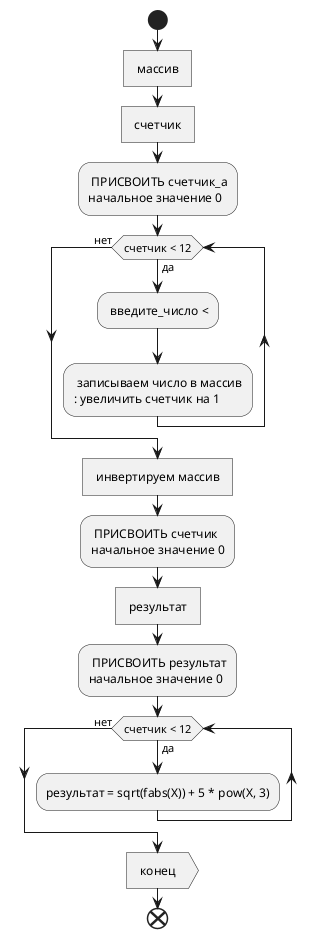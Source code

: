 @startuml

start

: массив ]
: счетчик ]
: ПРИСВОИТЬ счетчик_a\nначальное значение 0;
while (счетчик < 12) is (да)
	: введите_число <;
	: записываем число в массив
	: увеличить счетчик на 1;
endwhile (нет)
: инвертируем массив ]
: ПРИСВОИТЬ счетчик\nначальное значение 0;
: результат ]
: ПРИСВОИТЬ результат\nначальное значение 0;
while (счетчик < 12) is (да)
	:результат = sqrt(fabs(Х)) + 5 * pow(Х, 3);
'	if(результат > 400) is (да)'
'		: результат больше 400 >;

endwhile (нет)
: конец >

end

@enduml